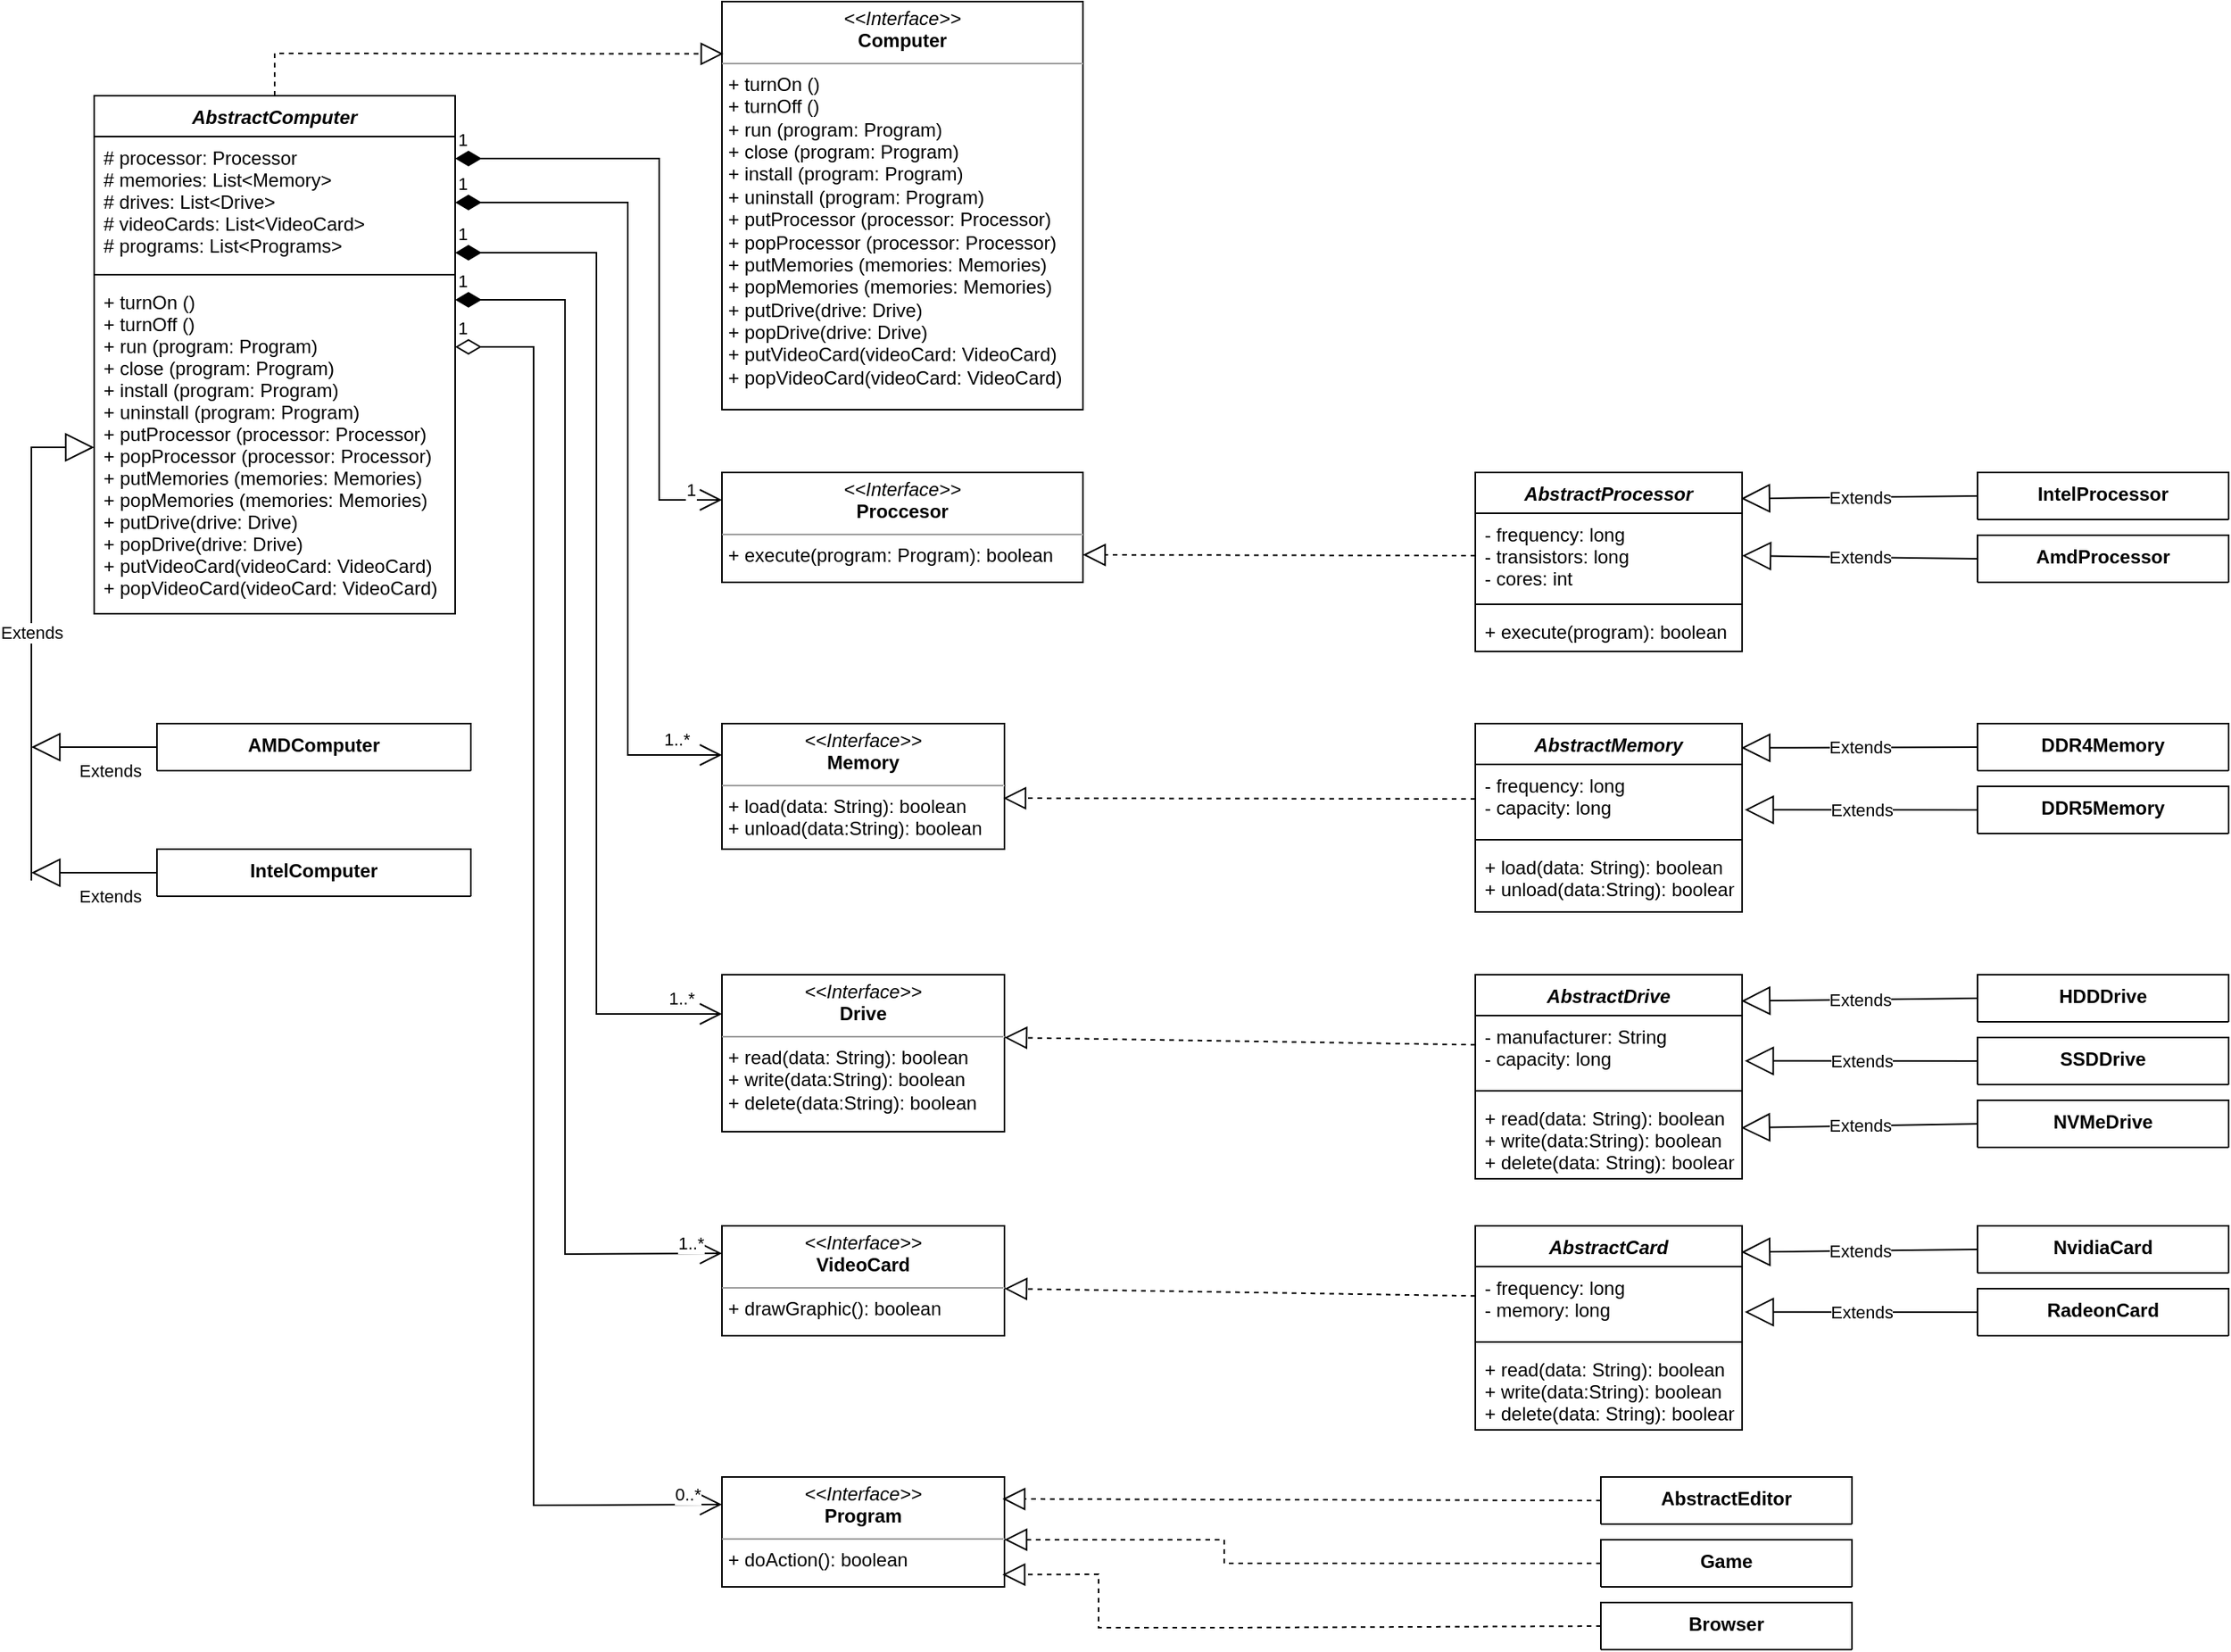 <mxfile version="20.5.3" type="embed"><diagram id="23iRSUPoRavnBvh4doch" name="Page-1"><mxGraphModel dx="534" dy="400" grid="1" gridSize="10" guides="1" tooltips="1" connect="1" arrows="1" fold="1" page="1" pageScale="1" pageWidth="827" pageHeight="1169" math="0" shadow="0"><root><mxCell id="0"/><mxCell id="1" parent="0"/><mxCell id="2" value="&lt;p style=&quot;margin:0px;margin-top:4px;text-align:center;&quot;&gt;&lt;i&gt;&amp;lt;&amp;lt;Interface&amp;gt;&amp;gt;&lt;/i&gt;&lt;br&gt;&lt;b&gt;Computer&lt;/b&gt;&lt;/p&gt;&lt;hr size=&quot;1&quot;&gt;&lt;p style=&quot;margin:0px;margin-left:4px;&quot;&gt;+ turnOn ()&lt;br style=&quot;padding: 0px; margin: 0px;&quot;&gt;+ turnOff ()&lt;br style=&quot;padding: 0px; margin: 0px;&quot;&gt;+ run (program: Program)&lt;br style=&quot;padding: 0px; margin: 0px;&quot;&gt;+ close (program: Program)&lt;br style=&quot;padding: 0px; margin: 0px;&quot;&gt;+ install (program: Program)&lt;br style=&quot;padding: 0px; margin: 0px;&quot;&gt;+ uninstall (program: Program)&lt;br style=&quot;padding: 0px; margin: 0px;&quot;&gt;+ putProcessor (processor: Processor)&lt;br style=&quot;padding: 0px; margin: 0px;&quot;&gt;+ popProcessor (processor: Processor)&lt;br style=&quot;padding: 0px; margin: 0px;&quot;&gt;+ putMemories (memories: Memories)&lt;br style=&quot;padding: 0px; margin: 0px;&quot;&gt;+ popMemories (memories: Memories)&lt;br style=&quot;padding: 0px; margin: 0px;&quot;&gt;+ putDrive(drive: Drive)&lt;br style=&quot;padding: 0px; margin: 0px;&quot;&gt;+ popDrive(drive: Drive)&lt;br style=&quot;padding: 0px; margin: 0px;&quot;&gt;+ putVideoCard(videoCard: VideoCard)&lt;br style=&quot;padding: 0px; margin: 0px;&quot;&gt;+ popVideoCard(videoCard: VideoCard)&lt;br&gt;&lt;/p&gt;" style="verticalAlign=top;align=left;overflow=fill;fontSize=12;fontFamily=Helvetica;html=1;" parent="1" vertex="1"><mxGeometry x="480" y="20" width="230" height="260" as="geometry"/></mxCell><mxCell id="3" value="AbstractComputer" style="swimlane;fontStyle=3;align=center;verticalAlign=top;childLayout=stackLayout;horizontal=1;startSize=26;horizontalStack=0;resizeParent=1;resizeParentMax=0;resizeLast=0;collapsible=1;marginBottom=0;" parent="1" vertex="1"><mxGeometry x="80" y="80" width="230" height="330" as="geometry"/></mxCell><mxCell id="4" value="# processor: Processor&#10;# memories: List&lt;Memory&gt;&#10;# drives: List&lt;Drive&gt;&#10;# videoCards: List&lt;VideoCard&gt;&#10;# programs: List&lt;Programs&gt;" style="text;strokeColor=none;fillColor=none;align=left;verticalAlign=top;spacingLeft=4;spacingRight=4;overflow=hidden;rotatable=0;points=[[0,0.5],[1,0.5]];portConstraint=eastwest;" parent="3" vertex="1"><mxGeometry y="26" width="230" height="84" as="geometry"/></mxCell><mxCell id="5" value="" style="line;strokeWidth=1;fillColor=none;align=left;verticalAlign=middle;spacingTop=-1;spacingLeft=3;spacingRight=3;rotatable=0;labelPosition=right;points=[];portConstraint=eastwest;strokeColor=inherit;" parent="3" vertex="1"><mxGeometry y="110" width="230" height="8" as="geometry"/></mxCell><mxCell id="6" value="+ turnOn ()&#10;+ turnOff ()&#10;+ run (program: Program)&#10;+ close (program: Program)&#10;+ install (program: Program)&#10;+ uninstall (program: Program)&#10;+ putProcessor (processor: Processor)&#10;+ popProcessor (processor: Processor)&#10;+ putMemories (memories: Memories)&#10;+ popMemories (memories: Memories)&#10;+ putDrive(drive: Drive)&#10;+ popDrive(drive: Drive)&#10;+ putVideoCard(videoCard: VideoCard)&#10;+ popVideoCard(videoCard: VideoCard)" style="text;strokeColor=none;fillColor=none;align=left;verticalAlign=top;spacingLeft=4;spacingRight=4;overflow=hidden;rotatable=0;points=[[0,0.5],[1,0.5]];portConstraint=eastwest;" parent="3" vertex="1"><mxGeometry y="118" width="230" height="212" as="geometry"/></mxCell><mxCell id="8" value="" style="endArrow=block;dashed=1;endFill=0;endSize=12;html=1;rounded=0;exitX=0.5;exitY=0;exitDx=0;exitDy=0;entryX=0.004;entryY=0.128;entryDx=0;entryDy=0;entryPerimeter=0;" parent="1" source="3" target="2" edge="1"><mxGeometry width="160" relative="1" as="geometry"><mxPoint x="340" y="310" as="sourcePoint"/><mxPoint x="500" y="310" as="targetPoint"/><Array as="points"><mxPoint x="195" y="53"/></Array></mxGeometry></mxCell><mxCell id="9" value="&lt;p style=&quot;margin:0px;margin-top:4px;text-align:center;&quot;&gt;&lt;i&gt;&amp;lt;&amp;lt;Interface&amp;gt;&amp;gt;&lt;/i&gt;&lt;br&gt;&lt;b&gt;Proccesor&lt;/b&gt;&lt;/p&gt;&lt;hr size=&quot;1&quot;&gt;&lt;p style=&quot;margin:0px;margin-left:4px;&quot;&gt;+ execute(program: Program): boolean&lt;br&gt;&lt;br&gt;&lt;/p&gt;" style="verticalAlign=top;align=left;overflow=fill;fontSize=12;fontFamily=Helvetica;html=1;" parent="1" vertex="1"><mxGeometry x="480" y="320" width="230" height="70" as="geometry"/></mxCell><mxCell id="10" value="AbstractProcessor" style="swimlane;fontStyle=3;align=center;verticalAlign=top;childLayout=stackLayout;horizontal=1;startSize=26;horizontalStack=0;resizeParent=1;resizeParentMax=0;resizeLast=0;collapsible=1;marginBottom=0;" parent="1" vertex="1"><mxGeometry x="960" y="320" width="170" height="114" as="geometry"/></mxCell><mxCell id="11" value="- frequency: long&#10;- transistors: long&#10;- cores: int" style="text;strokeColor=none;fillColor=none;align=left;verticalAlign=top;spacingLeft=4;spacingRight=4;overflow=hidden;rotatable=0;points=[[0,0.5],[1,0.5]];portConstraint=eastwest;" parent="10" vertex="1"><mxGeometry y="26" width="170" height="54" as="geometry"/></mxCell><mxCell id="12" value="" style="line;strokeWidth=1;fillColor=none;align=left;verticalAlign=middle;spacingTop=-1;spacingLeft=3;spacingRight=3;rotatable=0;labelPosition=right;points=[];portConstraint=eastwest;strokeColor=inherit;" parent="10" vertex="1"><mxGeometry y="80" width="170" height="8" as="geometry"/></mxCell><mxCell id="13" value="+ execute(program): boolean" style="text;strokeColor=none;fillColor=none;align=left;verticalAlign=top;spacingLeft=4;spacingRight=4;overflow=hidden;rotatable=0;points=[[0,0.5],[1,0.5]];portConstraint=eastwest;" parent="10" vertex="1"><mxGeometry y="88" width="170" height="26" as="geometry"/></mxCell><mxCell id="14" value="" style="endArrow=block;dashed=1;endFill=0;endSize=12;html=1;rounded=0;exitX=0;exitY=0.5;exitDx=0;exitDy=0;entryX=1;entryY=0.75;entryDx=0;entryDy=0;" parent="1" source="11" target="9" edge="1"><mxGeometry width="160" relative="1" as="geometry"><mxPoint x="640" y="430" as="sourcePoint"/><mxPoint x="800" y="430" as="targetPoint"/></mxGeometry></mxCell><mxCell id="15" value="IntelProcessor" style="swimlane;fontStyle=1;align=center;verticalAlign=top;childLayout=stackLayout;horizontal=1;startSize=52;horizontalStack=0;resizeParent=1;resizeParentMax=0;resizeLast=0;collapsible=1;marginBottom=0;" parent="1" vertex="1"><mxGeometry x="1280" y="320" width="160" height="30" as="geometry"/></mxCell><mxCell id="23" value="Extends" style="endArrow=block;endSize=16;endFill=0;html=1;rounded=0;entryX=1;entryY=0.5;entryDx=0;entryDy=0;exitX=0;exitY=0.5;exitDx=0;exitDy=0;" parent="1" source="27" target="11" edge="1"><mxGeometry width="160" relative="1" as="geometry"><mxPoint x="1480" y="280" as="sourcePoint"/><mxPoint x="1030" y="300" as="targetPoint"/></mxGeometry></mxCell><mxCell id="25" value="Extends" style="endArrow=block;endSize=16;endFill=0;html=1;rounded=0;exitX=0;exitY=0.5;exitDx=0;exitDy=0;entryX=0.996;entryY=0.146;entryDx=0;entryDy=0;entryPerimeter=0;" parent="1" source="15" target="10" edge="1"><mxGeometry width="160" relative="1" as="geometry"><mxPoint x="1080" y="330" as="sourcePoint"/><mxPoint x="1280" y="280" as="targetPoint"/></mxGeometry></mxCell><mxCell id="27" value="AmdProcessor" style="swimlane;fontStyle=1;align=center;verticalAlign=top;childLayout=stackLayout;horizontal=1;startSize=52;horizontalStack=0;resizeParent=1;resizeParentMax=0;resizeLast=0;collapsible=1;marginBottom=0;" parent="1" vertex="1"><mxGeometry x="1280" y="360" width="160" height="30" as="geometry"/></mxCell><mxCell id="45" value="&lt;p style=&quot;margin:0px;margin-top:4px;text-align:center;&quot;&gt;&lt;i&gt;&amp;lt;&amp;lt;Interface&amp;gt;&amp;gt;&lt;/i&gt;&lt;br&gt;&lt;b&gt;Memory&lt;/b&gt;&lt;/p&gt;&lt;hr size=&quot;1&quot;&gt;&lt;p style=&quot;margin:0px;margin-left:4px;&quot;&gt;+ load(data: String): boolean&lt;/p&gt;&lt;p style=&quot;margin:0px;margin-left:4px;&quot;&gt;+ unload(data:String): boolean&lt;/p&gt;" style="verticalAlign=top;align=left;overflow=fill;fontSize=12;fontFamily=Helvetica;html=1;" parent="1" vertex="1"><mxGeometry x="480" y="480" width="180" height="80" as="geometry"/></mxCell><mxCell id="46" value="AbstractMemory" style="swimlane;fontStyle=3;align=center;verticalAlign=top;childLayout=stackLayout;horizontal=1;startSize=26;horizontalStack=0;resizeParent=1;resizeParentMax=0;resizeLast=0;collapsible=1;marginBottom=0;" parent="1" vertex="1"><mxGeometry x="960" y="480" width="170" height="120" as="geometry"/></mxCell><mxCell id="47" value="- frequency: long&#10;- capacity: long" style="text;strokeColor=none;fillColor=none;align=left;verticalAlign=top;spacingLeft=4;spacingRight=4;overflow=hidden;rotatable=0;points=[[0,0.5],[1,0.5]];portConstraint=eastwest;" parent="46" vertex="1"><mxGeometry y="26" width="170" height="44" as="geometry"/></mxCell><mxCell id="48" value="" style="line;strokeWidth=1;fillColor=none;align=left;verticalAlign=middle;spacingTop=-1;spacingLeft=3;spacingRight=3;rotatable=0;labelPosition=right;points=[];portConstraint=eastwest;strokeColor=inherit;" parent="46" vertex="1"><mxGeometry y="70" width="170" height="8" as="geometry"/></mxCell><mxCell id="49" value="+ load(data: String): boolean&#10;+ unload(data:String): boolean" style="text;strokeColor=none;fillColor=none;align=left;verticalAlign=top;spacingLeft=4;spacingRight=4;overflow=hidden;rotatable=0;points=[[0,0.5],[1,0.5]];portConstraint=eastwest;" parent="46" vertex="1"><mxGeometry y="78" width="170" height="42" as="geometry"/></mxCell><mxCell id="50" value="" style="endArrow=block;dashed=1;endFill=0;endSize=12;html=1;rounded=0;exitX=0;exitY=0.5;exitDx=0;exitDy=0;entryX=0.996;entryY=0.594;entryDx=0;entryDy=0;entryPerimeter=0;" parent="1" source="47" target="45" edge="1"><mxGeometry width="160" relative="1" as="geometry"><mxPoint x="640" y="590" as="sourcePoint"/><mxPoint x="800" y="590" as="targetPoint"/></mxGeometry></mxCell><mxCell id="51" value="DDR4Memory" style="swimlane;fontStyle=1;align=center;verticalAlign=top;childLayout=stackLayout;horizontal=1;startSize=52;horizontalStack=0;resizeParent=1;resizeParentMax=0;resizeLast=0;collapsible=1;marginBottom=0;" parent="1" vertex="1"><mxGeometry x="1280" y="480" width="160" height="30" as="geometry"/></mxCell><mxCell id="52" value="Extends" style="endArrow=block;endSize=16;endFill=0;html=1;rounded=0;entryX=1.01;entryY=0.657;entryDx=0;entryDy=0;exitX=0;exitY=0.5;exitDx=0;exitDy=0;entryPerimeter=0;" parent="1" source="54" target="47" edge="1"><mxGeometry width="160" relative="1" as="geometry"><mxPoint x="1480" y="440" as="sourcePoint"/><mxPoint x="1030" y="460" as="targetPoint"/></mxGeometry></mxCell><mxCell id="53" value="Extends" style="endArrow=block;endSize=16;endFill=0;html=1;rounded=0;exitX=0;exitY=0.5;exitDx=0;exitDy=0;entryX=0.997;entryY=0.129;entryDx=0;entryDy=0;entryPerimeter=0;" parent="1" source="51" target="46" edge="1"><mxGeometry width="160" relative="1" as="geometry"><mxPoint x="1080" y="490" as="sourcePoint"/><mxPoint x="1280" y="440" as="targetPoint"/></mxGeometry></mxCell><mxCell id="54" value="DDR5Memory" style="swimlane;fontStyle=1;align=center;verticalAlign=top;childLayout=stackLayout;horizontal=1;startSize=52;horizontalStack=0;resizeParent=1;resizeParentMax=0;resizeLast=0;collapsible=1;marginBottom=0;" parent="1" vertex="1"><mxGeometry x="1280" y="520" width="160" height="30" as="geometry"/></mxCell><mxCell id="58" value="&lt;p style=&quot;margin:0px;margin-top:4px;text-align:center;&quot;&gt;&lt;i&gt;&amp;lt;&amp;lt;Interface&amp;gt;&amp;gt;&lt;/i&gt;&lt;br&gt;&lt;b&gt;Drive&lt;/b&gt;&lt;/p&gt;&lt;hr size=&quot;1&quot;&gt;&lt;p style=&quot;margin:0px;margin-left:4px;&quot;&gt;+ read(data: String): boolean&lt;/p&gt;&lt;p style=&quot;margin:0px;margin-left:4px;&quot;&gt;+ write(data:String): boolean&lt;/p&gt;&lt;p style=&quot;margin:0px;margin-left:4px;&quot;&gt;+ delete(data:String): boolean&lt;br&gt;&lt;/p&gt;" style="verticalAlign=top;align=left;overflow=fill;fontSize=12;fontFamily=Helvetica;html=1;" parent="1" vertex="1"><mxGeometry x="480" y="640" width="180" height="100" as="geometry"/></mxCell><mxCell id="59" value="AbstractDrive" style="swimlane;fontStyle=3;align=center;verticalAlign=top;childLayout=stackLayout;horizontal=1;startSize=26;horizontalStack=0;resizeParent=1;resizeParentMax=0;resizeLast=0;collapsible=1;marginBottom=0;" parent="1" vertex="1"><mxGeometry x="960" y="640" width="170" height="130" as="geometry"/></mxCell><mxCell id="60" value="- manufacturer: String&#10;- capacity: long" style="text;strokeColor=none;fillColor=none;align=left;verticalAlign=top;spacingLeft=4;spacingRight=4;overflow=hidden;rotatable=0;points=[[0,0.5],[1,0.5]];portConstraint=eastwest;" parent="59" vertex="1"><mxGeometry y="26" width="170" height="44" as="geometry"/></mxCell><mxCell id="61" value="" style="line;strokeWidth=1;fillColor=none;align=left;verticalAlign=middle;spacingTop=-1;spacingLeft=3;spacingRight=3;rotatable=0;labelPosition=right;points=[];portConstraint=eastwest;strokeColor=inherit;" parent="59" vertex="1"><mxGeometry y="70" width="170" height="8" as="geometry"/></mxCell><mxCell id="62" value="+ read(data: String): boolean&#10;+ write(data:String): boolean&#10;+ delete(data: String): boolean" style="text;strokeColor=none;fillColor=none;align=left;verticalAlign=top;spacingLeft=4;spacingRight=4;overflow=hidden;rotatable=0;points=[[0,0.5],[1,0.5]];portConstraint=eastwest;" parent="59" vertex="1"><mxGeometry y="78" width="170" height="52" as="geometry"/></mxCell><mxCell id="63" value="" style="endArrow=block;dashed=1;endFill=0;endSize=12;html=1;rounded=0;exitX=0;exitY=0.424;exitDx=0;exitDy=0;exitPerimeter=0;" parent="1" source="60" edge="1"><mxGeometry width="160" relative="1" as="geometry"><mxPoint x="640" y="750" as="sourcePoint"/><mxPoint x="660" y="680" as="targetPoint"/></mxGeometry></mxCell><mxCell id="64" value="HDDDrive" style="swimlane;fontStyle=1;align=center;verticalAlign=top;childLayout=stackLayout;horizontal=1;startSize=52;horizontalStack=0;resizeParent=1;resizeParentMax=0;resizeLast=0;collapsible=1;marginBottom=0;" parent="1" vertex="1"><mxGeometry x="1280" y="640" width="160" height="30" as="geometry"/></mxCell><mxCell id="65" value="Extends" style="endArrow=block;endSize=16;endFill=0;html=1;rounded=0;entryX=1.01;entryY=0.657;entryDx=0;entryDy=0;exitX=0;exitY=0.5;exitDx=0;exitDy=0;entryPerimeter=0;" parent="1" source="67" target="60" edge="1"><mxGeometry width="160" relative="1" as="geometry"><mxPoint x="1480" y="600" as="sourcePoint"/><mxPoint x="1030" y="620" as="targetPoint"/></mxGeometry></mxCell><mxCell id="66" value="Extends" style="endArrow=block;endSize=16;endFill=0;html=1;rounded=0;exitX=0;exitY=0.5;exitDx=0;exitDy=0;entryX=0.997;entryY=0.129;entryDx=0;entryDy=0;entryPerimeter=0;" parent="1" source="64" target="59" edge="1"><mxGeometry width="160" relative="1" as="geometry"><mxPoint x="1080" y="650" as="sourcePoint"/><mxPoint x="1280" y="600" as="targetPoint"/></mxGeometry></mxCell><mxCell id="67" value="SSDDrive" style="swimlane;fontStyle=1;align=center;verticalAlign=top;childLayout=stackLayout;horizontal=1;startSize=52;horizontalStack=0;resizeParent=1;resizeParentMax=0;resizeLast=0;collapsible=1;marginBottom=0;" parent="1" vertex="1"><mxGeometry x="1280" y="680" width="160" height="30" as="geometry"/></mxCell><mxCell id="68" value="NVMeDrive" style="swimlane;fontStyle=1;align=center;verticalAlign=top;childLayout=stackLayout;horizontal=1;startSize=52;horizontalStack=0;resizeParent=1;resizeParentMax=0;resizeLast=0;collapsible=1;marginBottom=0;" parent="1" vertex="1"><mxGeometry x="1280" y="720" width="160" height="30" as="geometry"/></mxCell><mxCell id="69" value="Extends" style="endArrow=block;endSize=16;endFill=0;html=1;rounded=0;entryX=0.996;entryY=0.376;entryDx=0;entryDy=0;exitX=0;exitY=0.5;exitDx=0;exitDy=0;entryPerimeter=0;" parent="1" source="68" target="62" edge="1"><mxGeometry width="160" relative="1" as="geometry"><mxPoint x="1210" y="705" as="sourcePoint"/><mxPoint x="1140" y="698" as="targetPoint"/></mxGeometry></mxCell><mxCell id="74" value="&lt;p style=&quot;margin:0px;margin-top:4px;text-align:center;&quot;&gt;&lt;i&gt;&amp;lt;&amp;lt;Interface&amp;gt;&amp;gt;&lt;/i&gt;&lt;br&gt;&lt;b&gt;VideoCard&lt;/b&gt;&lt;/p&gt;&lt;hr size=&quot;1&quot;&gt;&lt;p style=&quot;margin:0px;margin-left:4px;&quot;&gt;+ drawGraphic(): boolean&lt;/p&gt;&lt;p style=&quot;margin:0px;margin-left:4px;&quot;&gt;&lt;br&gt;&lt;/p&gt;" style="verticalAlign=top;align=left;overflow=fill;fontSize=12;fontFamily=Helvetica;html=1;" parent="1" vertex="1"><mxGeometry x="480" y="800" width="180" height="70" as="geometry"/></mxCell><mxCell id="75" value="AbstractCard" style="swimlane;fontStyle=3;align=center;verticalAlign=top;childLayout=stackLayout;horizontal=1;startSize=26;horizontalStack=0;resizeParent=1;resizeParentMax=0;resizeLast=0;collapsible=1;marginBottom=0;" parent="1" vertex="1"><mxGeometry x="960" y="800" width="170" height="130" as="geometry"/></mxCell><mxCell id="76" value="- frequency: long&#10;- memory: long" style="text;strokeColor=none;fillColor=none;align=left;verticalAlign=top;spacingLeft=4;spacingRight=4;overflow=hidden;rotatable=0;points=[[0,0.5],[1,0.5]];portConstraint=eastwest;" parent="75" vertex="1"><mxGeometry y="26" width="170" height="44" as="geometry"/></mxCell><mxCell id="77" value="" style="line;strokeWidth=1;fillColor=none;align=left;verticalAlign=middle;spacingTop=-1;spacingLeft=3;spacingRight=3;rotatable=0;labelPosition=right;points=[];portConstraint=eastwest;strokeColor=inherit;" parent="75" vertex="1"><mxGeometry y="70" width="170" height="8" as="geometry"/></mxCell><mxCell id="78" value="+ read(data: String): boolean&#10;+ write(data:String): boolean&#10;+ delete(data: String): boolean" style="text;strokeColor=none;fillColor=none;align=left;verticalAlign=top;spacingLeft=4;spacingRight=4;overflow=hidden;rotatable=0;points=[[0,0.5],[1,0.5]];portConstraint=eastwest;" parent="75" vertex="1"><mxGeometry y="78" width="170" height="52" as="geometry"/></mxCell><mxCell id="79" value="" style="endArrow=block;dashed=1;endFill=0;endSize=12;html=1;rounded=0;exitX=0;exitY=0.424;exitDx=0;exitDy=0;exitPerimeter=0;" parent="1" source="76" edge="1"><mxGeometry width="160" relative="1" as="geometry"><mxPoint x="640" y="910" as="sourcePoint"/><mxPoint x="660" y="840" as="targetPoint"/></mxGeometry></mxCell><mxCell id="80" value="NvidiaCard" style="swimlane;fontStyle=1;align=center;verticalAlign=top;childLayout=stackLayout;horizontal=1;startSize=52;horizontalStack=0;resizeParent=1;resizeParentMax=0;resizeLast=0;collapsible=1;marginBottom=0;" parent="1" vertex="1"><mxGeometry x="1280" y="800" width="160" height="30" as="geometry"/></mxCell><mxCell id="81" value="Extends" style="endArrow=block;endSize=16;endFill=0;html=1;rounded=0;entryX=1.01;entryY=0.657;entryDx=0;entryDy=0;exitX=0;exitY=0.5;exitDx=0;exitDy=0;entryPerimeter=0;" parent="1" source="83" target="76" edge="1"><mxGeometry width="160" relative="1" as="geometry"><mxPoint x="1480" y="760" as="sourcePoint"/><mxPoint x="1030" y="780" as="targetPoint"/></mxGeometry></mxCell><mxCell id="82" value="Extends" style="endArrow=block;endSize=16;endFill=0;html=1;rounded=0;exitX=0;exitY=0.5;exitDx=0;exitDy=0;entryX=0.997;entryY=0.129;entryDx=0;entryDy=0;entryPerimeter=0;" parent="1" source="80" target="75" edge="1"><mxGeometry width="160" relative="1" as="geometry"><mxPoint x="1080" y="810" as="sourcePoint"/><mxPoint x="1280" y="760" as="targetPoint"/></mxGeometry></mxCell><mxCell id="83" value="RadeonCard" style="swimlane;fontStyle=1;align=center;verticalAlign=top;childLayout=stackLayout;horizontal=1;startSize=52;horizontalStack=0;resizeParent=1;resizeParentMax=0;resizeLast=0;collapsible=1;marginBottom=0;" parent="1" vertex="1"><mxGeometry x="1280" y="840" width="160" height="30" as="geometry"/></mxCell><mxCell id="89" value="&lt;p style=&quot;margin:0px;margin-top:4px;text-align:center;&quot;&gt;&lt;i&gt;&amp;lt;&amp;lt;Interface&amp;gt;&amp;gt;&lt;/i&gt;&lt;br&gt;&lt;b&gt;Program&lt;/b&gt;&lt;/p&gt;&lt;hr size=&quot;1&quot;&gt;&lt;p style=&quot;margin:0px;margin-left:4px;&quot;&gt;+ doAction(): boolean&lt;/p&gt;&lt;p style=&quot;margin:0px;margin-left:4px;&quot;&gt;&lt;br&gt;&lt;/p&gt;" style="verticalAlign=top;align=left;overflow=fill;fontSize=12;fontFamily=Helvetica;html=1;" parent="1" vertex="1"><mxGeometry x="480" y="960" width="180" height="70" as="geometry"/></mxCell><mxCell id="95" value="AbstractEditor" style="swimlane;fontStyle=1;align=center;verticalAlign=top;childLayout=stackLayout;horizontal=1;startSize=52;horizontalStack=0;resizeParent=1;resizeParentMax=0;resizeLast=0;collapsible=1;marginBottom=0;" parent="1" vertex="1"><mxGeometry x="1040" y="960" width="160" height="30" as="geometry"/></mxCell><mxCell id="98" value="Game" style="swimlane;fontStyle=1;align=center;verticalAlign=top;childLayout=stackLayout;horizontal=1;startSize=52;horizontalStack=0;resizeParent=1;resizeParentMax=0;resizeLast=0;collapsible=1;marginBottom=0;" parent="1" vertex="1"><mxGeometry x="1040" y="1000" width="160" height="30" as="geometry"/></mxCell><mxCell id="99" value="" style="endArrow=block;dashed=1;endFill=0;endSize=12;html=1;rounded=0;fontColor=default;exitX=0;exitY=0.5;exitDx=0;exitDy=0;entryX=0.993;entryY=0.2;entryDx=0;entryDy=0;entryPerimeter=0;" parent="1" source="95" target="89" edge="1"><mxGeometry width="160" relative="1" as="geometry"><mxPoint x="710" y="870" as="sourcePoint"/><mxPoint x="870" y="870" as="targetPoint"/></mxGeometry></mxCell><mxCell id="100" value="Browser" style="swimlane;fontStyle=1;align=center;verticalAlign=top;childLayout=stackLayout;horizontal=1;startSize=52;horizontalStack=0;resizeParent=1;resizeParentMax=0;resizeLast=0;collapsible=1;marginBottom=0;" parent="1" vertex="1"><mxGeometry x="1040" y="1040" width="160" height="30" as="geometry"/></mxCell><mxCell id="101" value="" style="endArrow=block;dashed=1;endFill=0;endSize=12;html=1;rounded=0;fontColor=default;exitX=0;exitY=0.5;exitDx=0;exitDy=0;entryX=1;entryY=0.571;entryDx=0;entryDy=0;entryPerimeter=0;" parent="1" source="98" target="89" edge="1"><mxGeometry width="160" relative="1" as="geometry"><mxPoint x="850" y="985" as="sourcePoint"/><mxPoint x="671.26" y="982.67" as="targetPoint"/><Array as="points"><mxPoint x="800" y="1015"/><mxPoint x="800" y="1000"/><mxPoint x="720" y="1000"/></Array></mxGeometry></mxCell><mxCell id="102" value="" style="endArrow=block;dashed=1;endFill=0;endSize=12;html=1;rounded=0;fontColor=default;exitX=0;exitY=0.5;exitDx=0;exitDy=0;entryX=0.993;entryY=0.889;entryDx=0;entryDy=0;entryPerimeter=0;" parent="1" source="100" target="89" edge="1"><mxGeometry width="160" relative="1" as="geometry"><mxPoint x="840.0" y="1055.5" as="sourcePoint"/><mxPoint x="658.74" y="1054.5" as="targetPoint"/><Array as="points"><mxPoint x="800" y="1056"/><mxPoint x="720" y="1056"/><mxPoint x="720" y="1022"/></Array></mxGeometry></mxCell><mxCell id="109" value="AMDComputer" style="swimlane;fontStyle=1;align=center;verticalAlign=top;childLayout=stackLayout;horizontal=1;startSize=30;horizontalStack=0;resizeParent=1;resizeParentMax=0;resizeLast=0;collapsible=1;marginBottom=0;" parent="1" vertex="1"><mxGeometry x="120" y="480" width="200" height="30" as="geometry"/></mxCell><mxCell id="113" value="IntelComputer" style="swimlane;fontStyle=1;align=center;verticalAlign=top;childLayout=stackLayout;horizontal=1;startSize=30;horizontalStack=0;resizeParent=1;resizeParentMax=0;resizeLast=0;collapsible=1;marginBottom=0;" parent="1" vertex="1"><mxGeometry x="120" y="560" width="200" height="30" as="geometry"/></mxCell><mxCell id="120" value="Extends" style="endArrow=block;endSize=16;endFill=0;html=1;rounded=0;fontColor=default;entryX=0;entryY=0.5;entryDx=0;entryDy=0;" parent="1" target="6" edge="1"><mxGeometry width="160" relative="1" as="geometry"><mxPoint x="40" y="580" as="sourcePoint"/><mxPoint x="60" y="320" as="targetPoint"/><Array as="points"><mxPoint x="40" y="304"/></Array></mxGeometry></mxCell><mxCell id="122" value="Extends" style="endArrow=block;endSize=16;endFill=0;html=1;rounded=0;fontColor=default;exitX=0;exitY=0.5;exitDx=0;exitDy=0;" parent="1" source="113" edge="1"><mxGeometry x="-0.25" y="15" width="160" relative="1" as="geometry"><mxPoint x="120" y="628" as="sourcePoint"/><mxPoint x="40" y="575" as="targetPoint"/><mxPoint as="offset"/></mxGeometry></mxCell><mxCell id="124" value="1" style="endArrow=open;html=1;endSize=12;startArrow=diamondThin;startSize=14;startFill=1;edgeStyle=orthogonalEdgeStyle;align=left;verticalAlign=bottom;rounded=0;entryX=0;entryY=0.25;entryDx=0;entryDy=0;exitX=1;exitY=0.167;exitDx=0;exitDy=0;exitPerimeter=0;" parent="1" target="9" edge="1" source="4"><mxGeometry x="-1" y="3" relative="1" as="geometry"><mxPoint x="310" y="338" as="sourcePoint"/><mxPoint x="710" y="420" as="targetPoint"/><Array as="points"><mxPoint x="440" y="120"/><mxPoint x="440" y="338"/></Array></mxGeometry></mxCell><mxCell id="130" value="1" style="edgeLabel;html=1;align=center;verticalAlign=middle;resizable=0;points=[];" parent="124" vertex="1" connectable="0"><mxGeometry x="0.799" relative="1" as="geometry"><mxPoint x="19" y="-7" as="offset"/></mxGeometry></mxCell><mxCell id="125" value="1" style="endArrow=open;html=1;endSize=12;startArrow=diamondThin;startSize=14;startFill=1;edgeStyle=orthogonalEdgeStyle;align=left;verticalAlign=bottom;rounded=0;entryX=0;entryY=0.25;entryDx=0;entryDy=0;" parent="1" source="4" target="45" edge="1"><mxGeometry x="-1" y="3" relative="1" as="geometry"><mxPoint x="570" y="350" as="sourcePoint"/><mxPoint x="730" y="350" as="targetPoint"/><Array as="points"><mxPoint x="420" y="148"/><mxPoint x="420" y="500"/></Array></mxGeometry></mxCell><mxCell id="131" value="1..*" style="edgeLabel;html=1;align=center;verticalAlign=middle;resizable=0;points=[];" parent="125" vertex="1" connectable="0"><mxGeometry x="0.921" y="6" relative="1" as="geometry"><mxPoint x="-9" y="-4" as="offset"/></mxGeometry></mxCell><mxCell id="126" value="1" style="endArrow=open;html=1;endSize=12;startArrow=diamondThin;startSize=14;startFill=1;align=left;verticalAlign=bottom;rounded=0;exitX=1;exitY=0.881;exitDx=0;exitDy=0;exitPerimeter=0;entryX=0;entryY=0.25;entryDx=0;entryDy=0;" parent="1" source="4" target="58" edge="1"><mxGeometry x="-1" y="3" relative="1" as="geometry"><mxPoint x="570" y="370" as="sourcePoint"/><mxPoint x="730" y="370" as="targetPoint"/><Array as="points"><mxPoint x="400" y="180"/><mxPoint x="400" y="665"/></Array></mxGeometry></mxCell><mxCell id="132" value="1..*" style="edgeLabel;html=1;align=center;verticalAlign=middle;resizable=0;points=[];" parent="126" vertex="1" connectable="0"><mxGeometry x="0.944" relative="1" as="geometry"><mxPoint x="-8" y="-10" as="offset"/></mxGeometry></mxCell><mxCell id="127" value="1" style="endArrow=open;html=1;endSize=12;startArrow=diamondThin;startSize=14;startFill=1;align=left;verticalAlign=bottom;rounded=0;entryX=0;entryY=0.25;entryDx=0;entryDy=0;" parent="1" target="74" edge="1"><mxGeometry x="-1" y="3" relative="1" as="geometry"><mxPoint x="310" y="210" as="sourcePoint"/><mxPoint x="440" y="810" as="targetPoint"/><Array as="points"><mxPoint x="380" y="210"/><mxPoint x="380" y="818"/></Array></mxGeometry></mxCell><mxCell id="133" value="1..*" style="edgeLabel;html=1;align=center;verticalAlign=middle;resizable=0;points=[];" parent="127" vertex="1" connectable="0"><mxGeometry x="0.953" y="5" relative="1" as="geometry"><mxPoint x="-2" y="-2" as="offset"/></mxGeometry></mxCell><mxCell id="135" value="1" style="endArrow=open;html=1;endSize=12;startArrow=diamondThin;startSize=14;startFill=0;align=left;verticalAlign=bottom;rounded=0;entryX=0;entryY=0.25;entryDx=0;entryDy=0;" parent="1" target="89" edge="1"><mxGeometry x="-1" y="3" relative="1" as="geometry"><mxPoint x="310" y="240" as="sourcePoint"/><mxPoint x="620" y="660" as="targetPoint"/><Array as="points"><mxPoint x="360" y="240"/><mxPoint x="360" y="978"/></Array></mxGeometry></mxCell><mxCell id="136" value="0..*" style="edgeLabel;html=1;align=center;verticalAlign=middle;resizable=0;points=[];" parent="135" vertex="1" connectable="0"><mxGeometry x="0.978" y="1" relative="1" as="geometry"><mxPoint x="-12" y="-6" as="offset"/></mxGeometry></mxCell><mxCell id="fOgJsVpg-RN_fux12uqo-139" value="Extends" style="endArrow=block;endSize=16;endFill=0;html=1;rounded=0;exitX=0;exitY=0.5;exitDx=0;exitDy=0;" edge="1" parent="1" source="109"><mxGeometry x="-0.25" y="15" width="160" relative="1" as="geometry"><mxPoint x="80" y="508" as="sourcePoint"/><mxPoint x="40" y="495" as="targetPoint"/><mxPoint as="offset"/></mxGeometry></mxCell></root></mxGraphModel></diagram></mxfile>